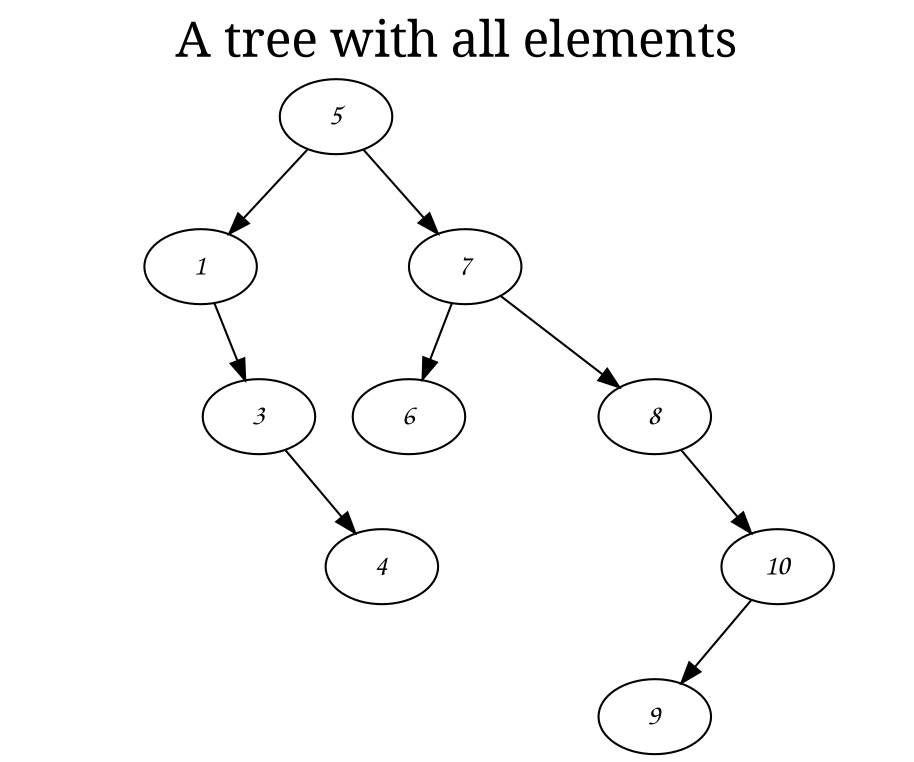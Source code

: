 // Binary Search Tree Visualization
digraph {
	graph [fontname=serif fontsize=24 label="A tree with all elements" labelloc=t]
	node [fontname="Comic Sans MS"]
	5
	1
	5 -> 1
	fake1 [label=o style=invis width=0.1]
	5:s -> fake1 [label="" style=invis]
	7
	5 -> 7
	fake2 [label=o style=invis width=0.1]
	1 -> fake2 [label="" style=invis]
	fake3 [label=o style=invis width=0.1]
	1:s -> fake3 [label="" style=invis]
	3
	1 -> 3
	fake4 [label=o style=invis width=0.1]
	3 -> fake4 [label="" style=invis]
	fake5 [label=o style=invis width=0.1]
	3:s -> fake5 [label="" style=invis]
	4
	3 -> 4
	6
	7 -> 6
	fake6 [label=o style=invis width=0.1]
	7:s -> fake6 [label="" style=invis]
	8
	7 -> 8
	fake7 [label=o style=invis width=0.1]
	8 -> fake7 [label="" style=invis]
	fake8 [label=o style=invis width=0.1]
	8:s -> fake8 [label="" style=invis]
	10
	8 -> 10
	9
	10 -> 9
	fake9 [label=o style=invis width=0.1]
	10:s -> fake9 [label="" style=invis]
	fake10 [label=o style=invis width=0.1]
	10 -> fake10 [label="" style=invis]
}
